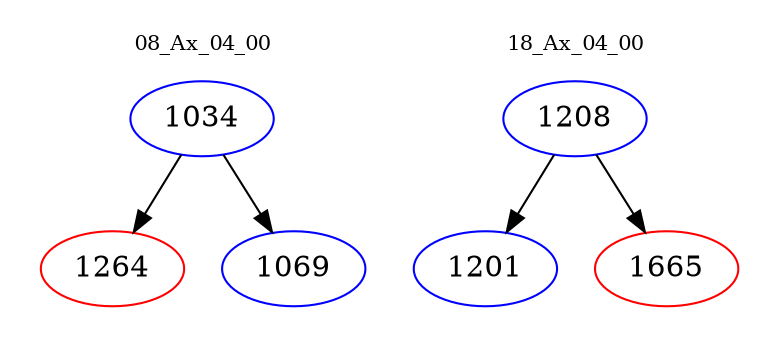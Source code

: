 digraph{
subgraph cluster_0 {
color = white
label = "08_Ax_04_00";
fontsize=10;
T0_1034 [label="1034", color="blue"]
T0_1034 -> T0_1264 [color="black"]
T0_1264 [label="1264", color="red"]
T0_1034 -> T0_1069 [color="black"]
T0_1069 [label="1069", color="blue"]
}
subgraph cluster_1 {
color = white
label = "18_Ax_04_00";
fontsize=10;
T1_1208 [label="1208", color="blue"]
T1_1208 -> T1_1201 [color="black"]
T1_1201 [label="1201", color="blue"]
T1_1208 -> T1_1665 [color="black"]
T1_1665 [label="1665", color="red"]
}
}
